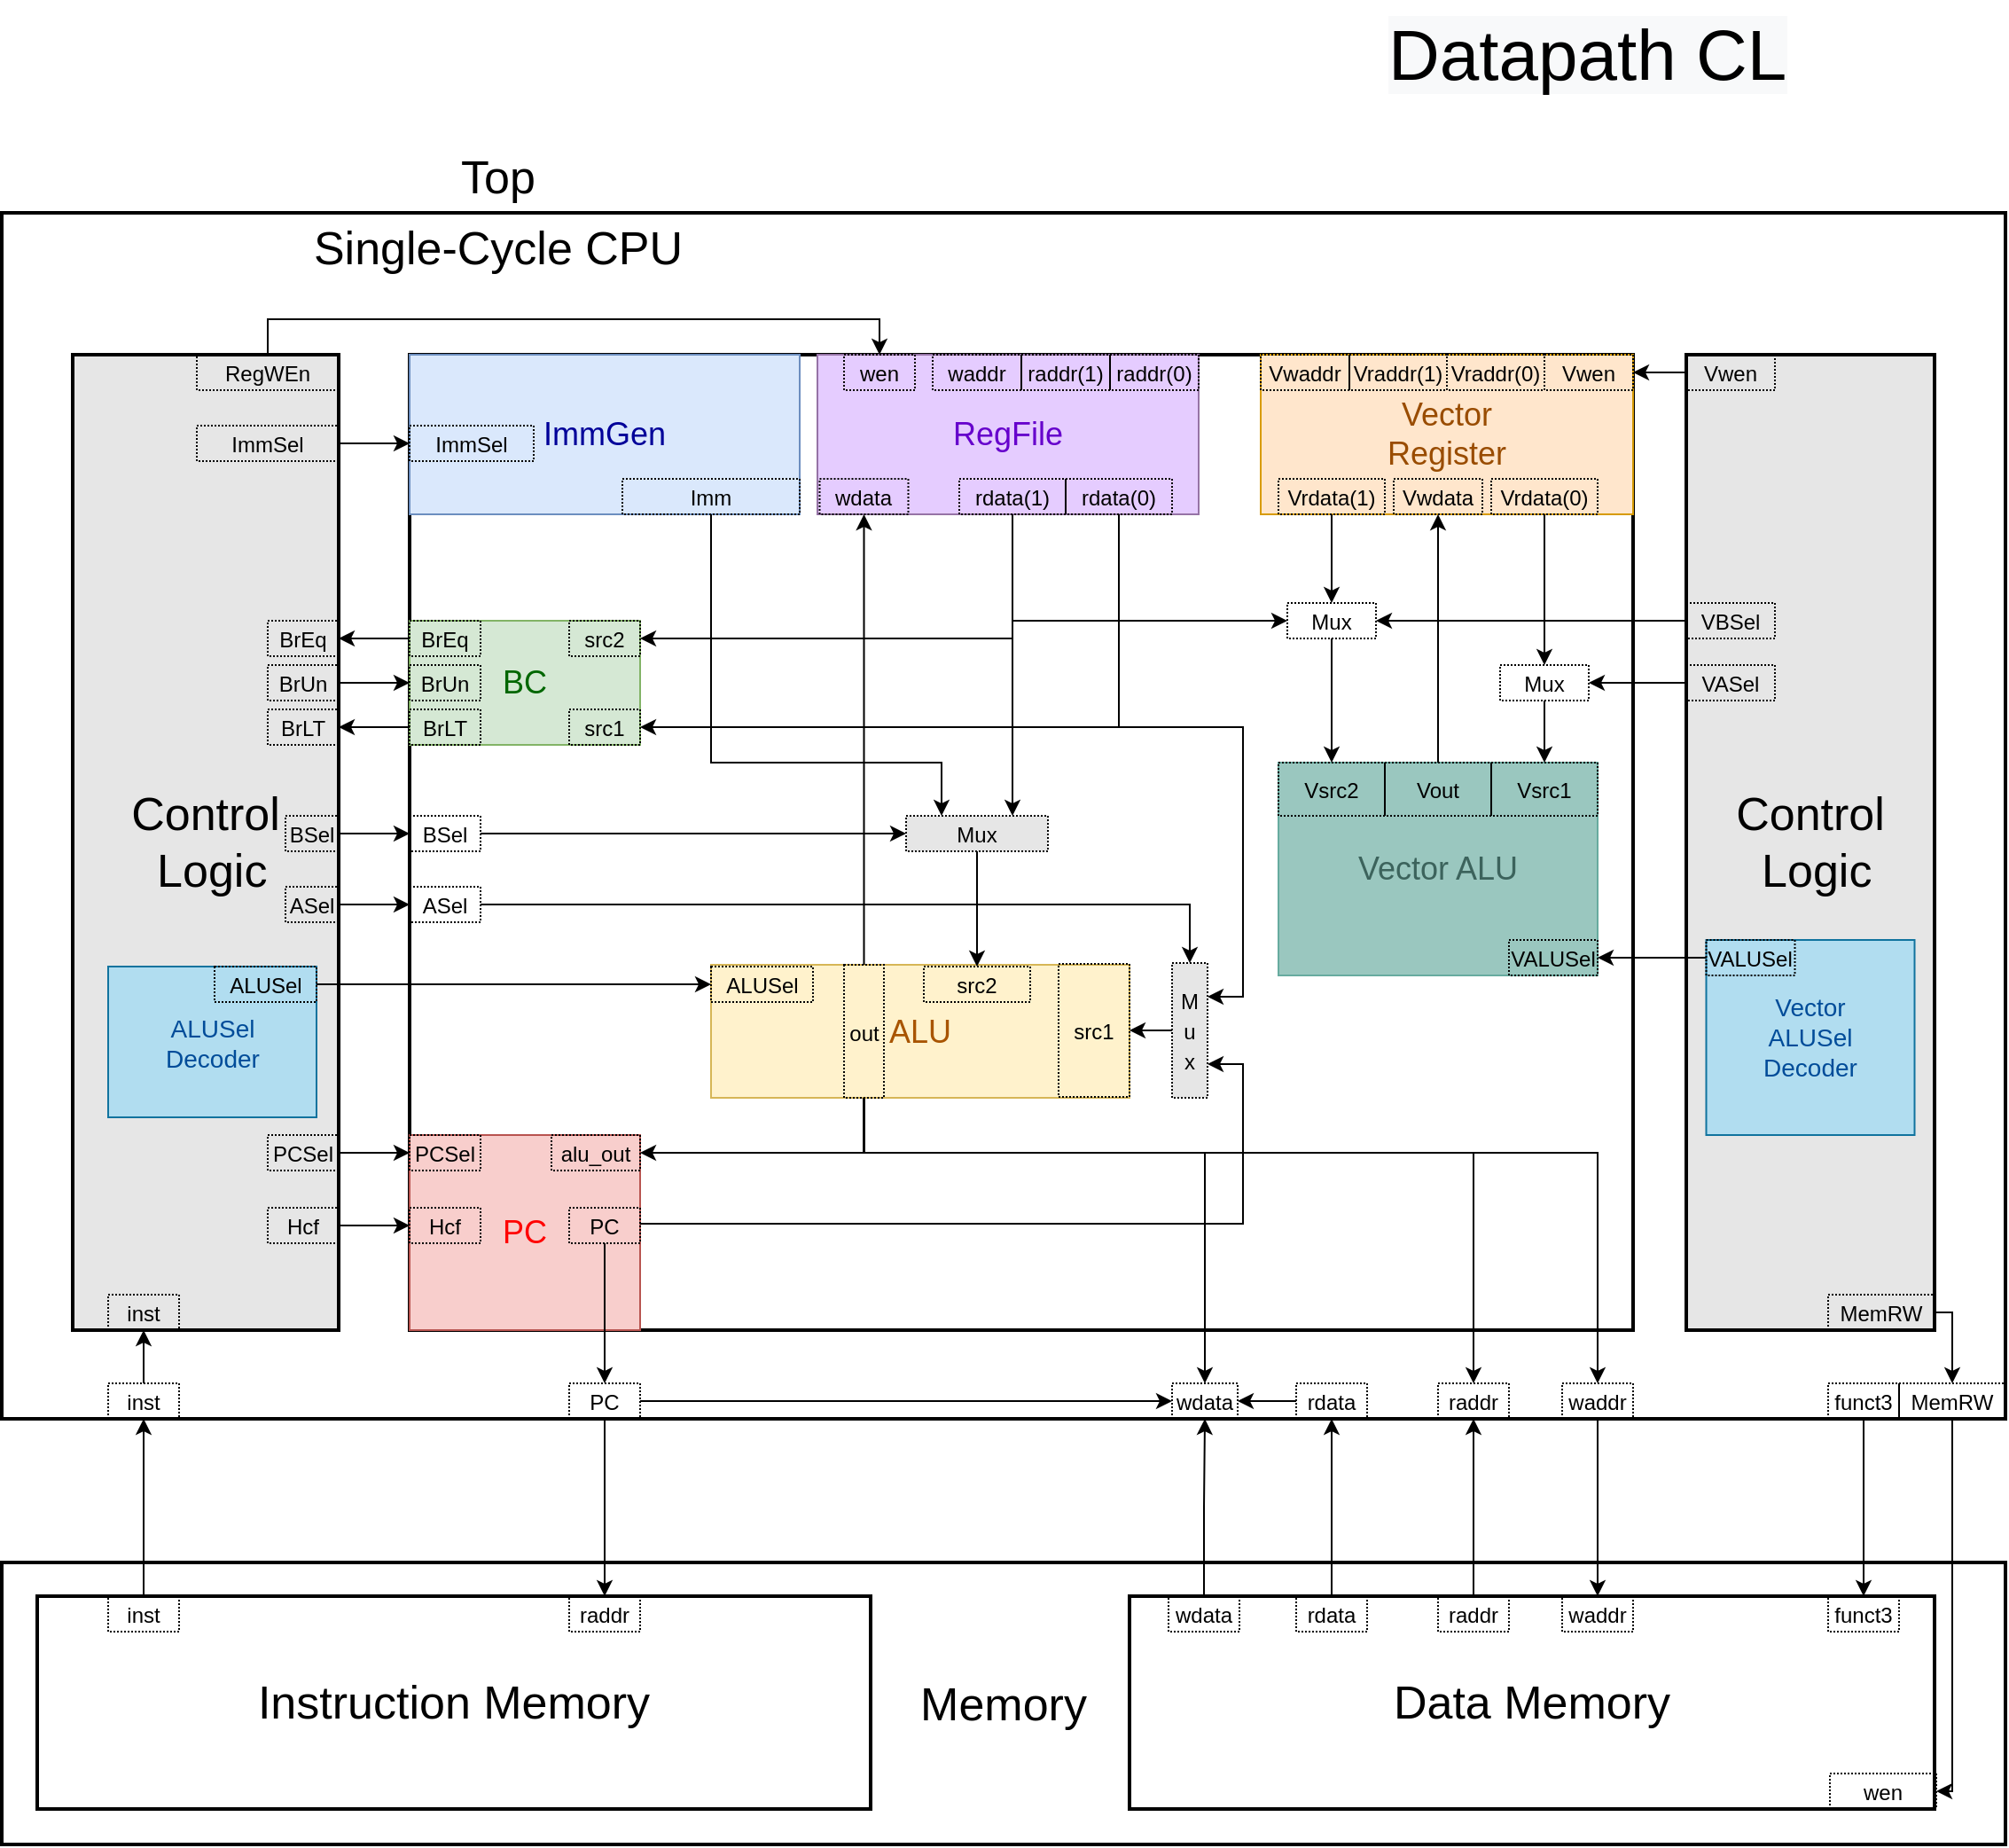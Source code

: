 <mxfile version="17.5.0" type="github">
  <diagram id="aAl8NGysI6btkRrHUJum" name="Page-1">
    <mxGraphModel dx="877" dy="560" grid="1" gridSize="10" guides="1" tooltips="1" connect="1" arrows="1" fold="1" page="1" pageScale="1" pageWidth="827" pageHeight="1169" math="0" shadow="0">
      <root>
        <mxCell id="0" />
        <mxCell id="1" parent="0" />
        <mxCell id="DhozuX8DFhMgj3iLGO0W-5" value="" style="rounded=0;whiteSpace=wrap;html=1;fillColor=none;strokeColor=#000000;strokeWidth=2;" parent="1" vertex="1">
          <mxGeometry x="150" y="160" width="1130" height="680" as="geometry" />
        </mxCell>
        <mxCell id="DhozuX8DFhMgj3iLGO0W-11" value="" style="rounded=0;whiteSpace=wrap;html=1;fontSize=26;fillColor=none;strokeColor=#000000;strokeWidth=2;" parent="1" vertex="1">
          <mxGeometry x="380" y="240" width="690" height="550" as="geometry" />
        </mxCell>
        <mxCell id="DhozuX8DFhMgj3iLGO0W-6" value="&lt;span style=&quot;font-size: 26px&quot;&gt;Memory&lt;/span&gt;" style="rounded=0;whiteSpace=wrap;html=1;fillColor=none;strokeColor=#000000;strokeWidth=2;" parent="1" vertex="1">
          <mxGeometry x="150" y="921" width="1130" height="159" as="geometry" />
        </mxCell>
        <mxCell id="DhozuX8DFhMgj3iLGO0W-8" value="&lt;font style=&quot;font-size: 26px&quot;&gt;Top&lt;/font&gt;" style="text;html=1;strokeColor=none;fillColor=none;align=center;verticalAlign=middle;whiteSpace=wrap;rounded=0;" parent="1" vertex="1">
          <mxGeometry x="390" y="120" width="80" height="40" as="geometry" />
        </mxCell>
        <mxCell id="DhozuX8DFhMgj3iLGO0W-9" value="&lt;font style=&quot;font-size: 26px&quot;&gt;Single-Cycle CPU&lt;/font&gt;" style="text;html=1;strokeColor=none;fillColor=none;align=center;verticalAlign=middle;whiteSpace=wrap;rounded=0;" parent="1" vertex="1">
          <mxGeometry x="310" y="160" width="240" height="40" as="geometry" />
        </mxCell>
        <mxCell id="DhozuX8DFhMgj3iLGO0W-10" value="&lt;span style=&quot;font-family: &amp;#34;helvetica&amp;#34;&quot;&gt;Control&lt;br&gt;&amp;nbsp;&lt;/span&gt;&lt;span style=&quot;font-family: &amp;#34;helvetica&amp;#34;&quot;&gt;Logic&lt;/span&gt;" style="rounded=0;whiteSpace=wrap;html=1;fontSize=26;strokeWidth=2;fillColor=#E6E6E6;strokeColor=default;" parent="1" vertex="1">
          <mxGeometry x="190" y="240" width="150" height="550" as="geometry" />
        </mxCell>
        <mxCell id="DhozuX8DFhMgj3iLGO0W-12" value="Instruction Memory" style="rounded=0;whiteSpace=wrap;html=1;fontSize=26;fillColor=none;strokeColor=#000000;strokeWidth=2;" parent="1" vertex="1">
          <mxGeometry x="170" y="940" width="470" height="120" as="geometry" />
        </mxCell>
        <mxCell id="DhozuX8DFhMgj3iLGO0W-13" value="Data Memory" style="rounded=0;whiteSpace=wrap;html=1;fontSize=26;fillColor=none;strokeColor=#000000;strokeWidth=2;" parent="1" vertex="1">
          <mxGeometry x="786" y="940" width="454" height="120" as="geometry" />
        </mxCell>
        <mxCell id="DhozuX8DFhMgj3iLGO0W-33" value="&lt;font style=&quot;font-size: 18px&quot; color=&quot;#ff0000&quot;&gt;PC&lt;/font&gt;" style="rounded=0;whiteSpace=wrap;html=1;labelBorderColor=none;fontSize=12;fillColor=#f8cecc;strokeColor=#b85450;" parent="1" vertex="1">
          <mxGeometry x="380" y="680" width="130" height="110" as="geometry" />
        </mxCell>
        <mxCell id="DhozuX8DFhMgj3iLGO0W-72" value="&lt;font style=&quot;font-size: 18px&quot; color=&quot;#000099&quot;&gt;ImmGen&lt;/font&gt;" style="rounded=0;whiteSpace=wrap;html=1;labelBorderColor=none;fontSize=12;fillColor=#dae8fc;strokeColor=#6c8ebf;" parent="1" vertex="1">
          <mxGeometry x="380" y="240" width="220" height="90" as="geometry" />
        </mxCell>
        <mxCell id="DhozuX8DFhMgj3iLGO0W-88" value="&lt;font style=&quot;font-size: 18px&quot; color=&quot;#6600cc&quot;&gt;RegFile&lt;/font&gt;" style="rounded=0;whiteSpace=wrap;html=1;labelBorderColor=none;fontSize=18;strokeColor=#9673a6;fillColor=#E5CCFF;" parent="1" vertex="1">
          <mxGeometry x="610" y="240" width="215" height="90" as="geometry" />
        </mxCell>
        <mxCell id="DhozuX8DFhMgj3iLGO0W-107" value="&lt;font color=&quot;#a85400&quot;&gt;ALU&lt;/font&gt;" style="rounded=0;whiteSpace=wrap;html=1;labelBorderColor=none;fontSize=18;strokeColor=#d6b656;fillColor=#fff2cc;" parent="1" vertex="1">
          <mxGeometry x="550" y="584" width="236" height="75" as="geometry" />
        </mxCell>
        <mxCell id="a9uXf7C-37rBB2R2cqms-1" value="&lt;font style=&quot;font-size: 14px&quot; color=&quot;#004c99&quot;&gt;ALUSel &lt;br&gt;Decoder&lt;/font&gt;" style="rounded=0;whiteSpace=wrap;html=1;fillColor=#b1ddf0;strokeColor=#10739e;" parent="1" vertex="1">
          <mxGeometry x="210" y="585" width="117.5" height="85" as="geometry" />
        </mxCell>
        <mxCell id="b0hiGt_KXSGvF1g9S41a-4" value="&lt;font style=&quot;font-size: 18px&quot; color=&quot;#994c00&quot;&gt;Vector&lt;br&gt;Register&lt;br&gt;&lt;/font&gt;" style="rounded=0;whiteSpace=wrap;html=1;labelBorderColor=none;fontSize=18;strokeColor=#d79b00;fillColor=#ffe6cc;" parent="1" vertex="1">
          <mxGeometry x="860" y="240" width="210" height="90" as="geometry" />
        </mxCell>
        <mxCell id="b0hiGt_KXSGvF1g9S41a-6" value="&lt;font color=&quot;#3c635c&quot;&gt;Vector ALU&lt;/font&gt;" style="rounded=0;whiteSpace=wrap;html=1;labelBorderColor=none;fontSize=18;strokeColor=#67AB9F;fillColor=#9AC7BF;" parent="1" vertex="1">
          <mxGeometry x="870" y="470" width="180" height="120" as="geometry" />
        </mxCell>
        <mxCell id="b0hiGt_KXSGvF1g9S41a-12" value="&lt;span style=&quot;color: rgb(0, 0, 0); font-family: helvetica; font-size: 40px; font-style: normal; font-weight: 400; letter-spacing: normal; text-align: center; text-indent: 0px; text-transform: none; word-spacing: 0px; background-color: rgb(248, 249, 250); display: inline; float: none;&quot;&gt;Datapath CL&lt;/span&gt;" style="text;whiteSpace=wrap;html=1;fontSize=40;fontColor=#3C635C;" parent="1" vertex="1">
          <mxGeometry x="930" y="40" width="240" height="40" as="geometry" />
        </mxCell>
        <mxCell id="b0hiGt_KXSGvF1g9S41a-23" style="edgeStyle=orthogonalEdgeStyle;rounded=0;orthogonalLoop=1;jettySize=auto;html=1;entryX=0.5;entryY=0;entryDx=0;entryDy=0;fontSize=40;fontColor=#3C635C;" parent="1" source="b0hiGt_KXSGvF1g9S41a-19" target="b0hiGt_KXSGvF1g9S41a-21" edge="1">
          <mxGeometry relative="1" as="geometry">
            <Array as="points">
              <mxPoint x="300" y="220" />
              <mxPoint x="645" y="220" />
            </Array>
          </mxGeometry>
        </mxCell>
        <mxCell id="b0hiGt_KXSGvF1g9S41a-19" value="&lt;span style=&quot;color: rgb(0 , 0 , 0) ; font-size: 12px&quot;&gt;RegWEn&lt;/span&gt;" style="rounded=0;whiteSpace=wrap;html=1;labelBorderColor=none;fontSize=14;fontColor=#A680B8;fillColor=none;dashed=1;dashPattern=1 1;" parent="1" vertex="1">
          <mxGeometry x="260" y="240" width="80" height="20" as="geometry" />
        </mxCell>
        <mxCell id="b0hiGt_KXSGvF1g9S41a-21" value="&lt;span style=&quot;color: rgb(0 , 0 , 0) ; font-size: 12px&quot;&gt;wen&lt;/span&gt;" style="rounded=0;whiteSpace=wrap;html=1;labelBorderColor=none;fontSize=14;fontColor=#A680B8;fillColor=none;dashed=1;dashPattern=1 1;" parent="1" vertex="1">
          <mxGeometry x="625" y="240" width="40" height="20" as="geometry" />
        </mxCell>
        <mxCell id="b0hiGt_KXSGvF1g9S41a-26" style="edgeStyle=orthogonalEdgeStyle;rounded=0;orthogonalLoop=1;jettySize=auto;html=1;fontSize=40;fontColor=#004C99;" parent="1" source="b0hiGt_KXSGvF1g9S41a-24" target="b0hiGt_KXSGvF1g9S41a-25" edge="1">
          <mxGeometry relative="1" as="geometry" />
        </mxCell>
        <mxCell id="b0hiGt_KXSGvF1g9S41a-24" value="&lt;span style=&quot;color: rgb(0 , 0 , 0) ; font-size: 12px&quot;&gt;ALUSel&lt;/span&gt;" style="rounded=0;whiteSpace=wrap;html=1;labelBorderColor=none;fontSize=14;fontColor=#A680B8;fillColor=none;dashed=1;dashPattern=1 1;" parent="1" vertex="1">
          <mxGeometry x="270" y="585" width="57.5" height="20" as="geometry" />
        </mxCell>
        <mxCell id="b0hiGt_KXSGvF1g9S41a-25" value="&lt;span style=&quot;color: rgb(0 , 0 , 0) ; font-size: 12px&quot;&gt;ALUSel&lt;/span&gt;" style="rounded=0;whiteSpace=wrap;html=1;labelBorderColor=none;fontSize=14;fontColor=#A680B8;fillColor=none;dashed=1;dashPattern=1 1;" parent="1" vertex="1">
          <mxGeometry x="550" y="585" width="57.5" height="20" as="geometry" />
        </mxCell>
        <mxCell id="b0hiGt_KXSGvF1g9S41a-119" style="edgeStyle=orthogonalEdgeStyle;rounded=0;orthogonalLoop=1;jettySize=auto;html=1;exitX=0.5;exitY=1;exitDx=0;exitDy=0;entryX=1;entryY=0.5;entryDx=0;entryDy=0;fontSize=40;fontColor=#004C99;" parent="1" source="b0hiGt_KXSGvF1g9S41a-27" target="b0hiGt_KXSGvF1g9S41a-43" edge="1">
          <mxGeometry relative="1" as="geometry" />
        </mxCell>
        <mxCell id="b0hiGt_KXSGvF1g9S41a-126" style="edgeStyle=orthogonalEdgeStyle;rounded=0;orthogonalLoop=1;jettySize=auto;html=1;fontSize=40;fontColor=#004C99;" parent="1" source="b0hiGt_KXSGvF1g9S41a-27" target="b0hiGt_KXSGvF1g9S41a-122" edge="1">
          <mxGeometry relative="1" as="geometry">
            <Array as="points">
              <mxPoint x="720" y="370" />
              <mxPoint x="720" y="370" />
            </Array>
          </mxGeometry>
        </mxCell>
        <mxCell id="F9InCecKEHfJbYSXSyen-37" style="edgeStyle=orthogonalEdgeStyle;rounded=0;orthogonalLoop=1;jettySize=auto;html=1;entryX=0;entryY=0.5;entryDx=0;entryDy=0;fontSize=40;fontColor=#004C99;" edge="1" parent="1" source="b0hiGt_KXSGvF1g9S41a-27" target="F9InCecKEHfJbYSXSyen-31">
          <mxGeometry relative="1" as="geometry">
            <Array as="points">
              <mxPoint x="720" y="390" />
            </Array>
          </mxGeometry>
        </mxCell>
        <mxCell id="b0hiGt_KXSGvF1g9S41a-27" value="&lt;font color=&quot;#000000&quot;&gt;&lt;span style=&quot;font-size: 12px&quot;&gt;rdata(1)&lt;/span&gt;&lt;/font&gt;" style="rounded=0;whiteSpace=wrap;html=1;labelBorderColor=none;fontSize=14;fontColor=#A680B8;fillColor=none;dashed=1;dashPattern=1 1;" parent="1" vertex="1">
          <mxGeometry x="690" y="310" width="60" height="20" as="geometry" />
        </mxCell>
        <mxCell id="b0hiGt_KXSGvF1g9S41a-121" style="edgeStyle=orthogonalEdgeStyle;rounded=0;orthogonalLoop=1;jettySize=auto;html=1;entryX=1;entryY=0.5;entryDx=0;entryDy=0;fontSize=40;fontColor=#004C99;" parent="1" source="b0hiGt_KXSGvF1g9S41a-28" target="b0hiGt_KXSGvF1g9S41a-42" edge="1">
          <mxGeometry relative="1" as="geometry">
            <Array as="points">
              <mxPoint x="780" y="450" />
            </Array>
          </mxGeometry>
        </mxCell>
        <mxCell id="b0hiGt_KXSGvF1g9S41a-132" style="edgeStyle=orthogonalEdgeStyle;rounded=0;orthogonalLoop=1;jettySize=auto;html=1;entryX=1;entryY=0.25;entryDx=0;entryDy=0;fontSize=40;fontColor=#004C99;" parent="1" source="b0hiGt_KXSGvF1g9S41a-28" target="b0hiGt_KXSGvF1g9S41a-128" edge="1">
          <mxGeometry relative="1" as="geometry">
            <Array as="points">
              <mxPoint x="780" y="450" />
              <mxPoint x="850" y="450" />
              <mxPoint x="850" y="602" />
            </Array>
          </mxGeometry>
        </mxCell>
        <mxCell id="b0hiGt_KXSGvF1g9S41a-28" value="&lt;font color=&quot;#000000&quot;&gt;&lt;span style=&quot;font-size: 12px&quot;&gt;rdata(0)&lt;/span&gt;&lt;/font&gt;" style="rounded=0;whiteSpace=wrap;html=1;labelBorderColor=none;fontSize=14;fontColor=#A680B8;fillColor=none;dashed=1;dashPattern=1 1;" parent="1" vertex="1">
          <mxGeometry x="750" y="310" width="60" height="20" as="geometry" />
        </mxCell>
        <mxCell id="b0hiGt_KXSGvF1g9S41a-30" value="&lt;font color=&quot;#000000&quot;&gt;&lt;span style=&quot;font-size: 12px&quot;&gt;raddr(1)&lt;/span&gt;&lt;/font&gt;" style="rounded=0;whiteSpace=wrap;html=1;labelBorderColor=none;fontSize=14;fontColor=#A680B8;fillColor=none;dashed=1;dashPattern=1 1;" parent="1" vertex="1">
          <mxGeometry x="725" y="240" width="50" height="20" as="geometry" />
        </mxCell>
        <mxCell id="b0hiGt_KXSGvF1g9S41a-31" value="&lt;font color=&quot;#000000&quot;&gt;&lt;span style=&quot;font-size: 12px&quot;&gt;raddr(0)&lt;/span&gt;&lt;/font&gt;" style="rounded=0;whiteSpace=wrap;html=1;labelBorderColor=none;fontSize=14;fontColor=#A680B8;fillColor=none;dashed=1;dashPattern=1 1;" parent="1" vertex="1">
          <mxGeometry x="775" y="240" width="50" height="20" as="geometry" />
        </mxCell>
        <mxCell id="b0hiGt_KXSGvF1g9S41a-32" value="&lt;font color=&quot;#000000&quot;&gt;&lt;span style=&quot;font-size: 12px&quot;&gt;waddr&lt;/span&gt;&lt;/font&gt;" style="rounded=0;whiteSpace=wrap;html=1;labelBorderColor=none;fontSize=14;fontColor=#A680B8;fillColor=none;dashed=1;dashPattern=1 1;" parent="1" vertex="1">
          <mxGeometry x="675" y="240" width="50" height="20" as="geometry" />
        </mxCell>
        <mxCell id="b0hiGt_KXSGvF1g9S41a-33" value="&lt;font color=&quot;#000000&quot;&gt;&lt;span style=&quot;font-size: 12px&quot;&gt;wdata&lt;/span&gt;&lt;/font&gt;" style="rounded=0;whiteSpace=wrap;html=1;labelBorderColor=none;fontSize=14;fontColor=#A680B8;fillColor=none;dashed=1;dashPattern=1 1;" parent="1" vertex="1">
          <mxGeometry x="611.25" y="310" width="50" height="20" as="geometry" />
        </mxCell>
        <mxCell id="b0hiGt_KXSGvF1g9S41a-36" value="&lt;font color=&quot;#000000&quot;&gt;&lt;span style=&quot;font-size: 12px&quot;&gt;src1&lt;/span&gt;&lt;/font&gt;" style="rounded=0;whiteSpace=wrap;html=1;labelBorderColor=none;fontSize=14;fontColor=#A680B8;fillColor=none;dashed=1;dashPattern=1 1;" parent="1" vertex="1">
          <mxGeometry x="746" y="583.5" width="40" height="75" as="geometry" />
        </mxCell>
        <mxCell id="b0hiGt_KXSGvF1g9S41a-41" value="&lt;font color=&quot;#006600&quot;&gt;BC&lt;/font&gt;" style="rounded=0;whiteSpace=wrap;html=1;labelBorderColor=none;fontSize=18;strokeColor=#82b366;fillColor=#d5e8d4;" parent="1" vertex="1">
          <mxGeometry x="380" y="390" width="130" height="70" as="geometry" />
        </mxCell>
        <mxCell id="b0hiGt_KXSGvF1g9S41a-42" value="&lt;font color=&quot;#000000&quot;&gt;&lt;span style=&quot;font-size: 12px&quot;&gt;src1&lt;/span&gt;&lt;/font&gt;" style="rounded=0;whiteSpace=wrap;html=1;labelBorderColor=none;fontSize=14;fontColor=#A680B8;fillColor=none;dashed=1;dashPattern=1 1;" parent="1" vertex="1">
          <mxGeometry x="470" y="440" width="40" height="20" as="geometry" />
        </mxCell>
        <mxCell id="b0hiGt_KXSGvF1g9S41a-43" value="&lt;font color=&quot;#000000&quot;&gt;&lt;span style=&quot;font-size: 12px&quot;&gt;src2&lt;/span&gt;&lt;/font&gt;" style="rounded=0;whiteSpace=wrap;html=1;labelBorderColor=none;fontSize=14;fontColor=#A680B8;fillColor=none;dashed=1;dashPattern=1 1;" parent="1" vertex="1">
          <mxGeometry x="470" y="390" width="40" height="20" as="geometry" />
        </mxCell>
        <mxCell id="b0hiGt_KXSGvF1g9S41a-51" style="edgeStyle=orthogonalEdgeStyle;rounded=0;orthogonalLoop=1;jettySize=auto;html=1;exitX=0;exitY=0.5;exitDx=0;exitDy=0;fontSize=40;fontColor=#004C99;" parent="1" source="b0hiGt_KXSGvF1g9S41a-44" target="b0hiGt_KXSGvF1g9S41a-48" edge="1">
          <mxGeometry relative="1" as="geometry" />
        </mxCell>
        <mxCell id="b0hiGt_KXSGvF1g9S41a-44" value="&lt;font color=&quot;#000000&quot;&gt;&lt;span style=&quot;font-size: 12px&quot;&gt;BrLT&lt;/span&gt;&lt;/font&gt;" style="rounded=0;whiteSpace=wrap;html=1;labelBorderColor=none;fontSize=14;fontColor=#A680B8;fillColor=none;dashed=1;dashPattern=1 1;" parent="1" vertex="1">
          <mxGeometry x="380" y="440" width="40" height="20" as="geometry" />
        </mxCell>
        <mxCell id="b0hiGt_KXSGvF1g9S41a-50" style="edgeStyle=orthogonalEdgeStyle;rounded=0;orthogonalLoop=1;jettySize=auto;html=1;entryX=1;entryY=0.5;entryDx=0;entryDy=0;fontSize=40;fontColor=#004C99;" parent="1" source="b0hiGt_KXSGvF1g9S41a-45" target="b0hiGt_KXSGvF1g9S41a-49" edge="1">
          <mxGeometry relative="1" as="geometry" />
        </mxCell>
        <mxCell id="b0hiGt_KXSGvF1g9S41a-45" value="&lt;font color=&quot;#000000&quot;&gt;&lt;span style=&quot;font-size: 12px&quot;&gt;BrEq&lt;/span&gt;&lt;/font&gt;" style="rounded=0;whiteSpace=wrap;html=1;labelBorderColor=none;fontSize=14;fontColor=#A680B8;fillColor=none;dashed=1;dashPattern=1 1;" parent="1" vertex="1">
          <mxGeometry x="380" y="390" width="40" height="20" as="geometry" />
        </mxCell>
        <mxCell id="b0hiGt_KXSGvF1g9S41a-48" value="&lt;font color=&quot;#000000&quot;&gt;&lt;span style=&quot;font-size: 12px&quot;&gt;BrLT&lt;/span&gt;&lt;/font&gt;" style="rounded=0;whiteSpace=wrap;html=1;labelBorderColor=none;fontSize=14;fontColor=#A680B8;fillColor=none;dashed=1;dashPattern=1 1;" parent="1" vertex="1">
          <mxGeometry x="300" y="440" width="40" height="20" as="geometry" />
        </mxCell>
        <mxCell id="b0hiGt_KXSGvF1g9S41a-49" value="&lt;font color=&quot;#000000&quot;&gt;&lt;span style=&quot;font-size: 12px&quot;&gt;BrEq&lt;/span&gt;&lt;/font&gt;" style="rounded=0;whiteSpace=wrap;html=1;labelBorderColor=none;fontSize=14;fontColor=#A680B8;fillColor=none;dashed=1;dashPattern=1 1;" parent="1" vertex="1">
          <mxGeometry x="300" y="390" width="40" height="20" as="geometry" />
        </mxCell>
        <mxCell id="b0hiGt_KXSGvF1g9S41a-53" style="edgeStyle=orthogonalEdgeStyle;rounded=0;orthogonalLoop=1;jettySize=auto;html=1;entryX=0.5;entryY=1;entryDx=0;entryDy=0;fontSize=40;fontColor=#004C99;" parent="1" source="b0hiGt_KXSGvF1g9S41a-52" target="b0hiGt_KXSGvF1g9S41a-33" edge="1">
          <mxGeometry relative="1" as="geometry" />
        </mxCell>
        <mxCell id="b0hiGt_KXSGvF1g9S41a-77" style="edgeStyle=orthogonalEdgeStyle;rounded=0;orthogonalLoop=1;jettySize=auto;html=1;exitX=0.5;exitY=1;exitDx=0;exitDy=0;entryX=1;entryY=0.5;entryDx=0;entryDy=0;fontSize=40;fontColor=#004C99;" parent="1" source="b0hiGt_KXSGvF1g9S41a-52" target="b0hiGt_KXSGvF1g9S41a-76" edge="1">
          <mxGeometry relative="1" as="geometry" />
        </mxCell>
        <mxCell id="b0hiGt_KXSGvF1g9S41a-156" style="edgeStyle=orthogonalEdgeStyle;rounded=0;orthogonalLoop=1;jettySize=auto;html=1;entryX=0.5;entryY=0;entryDx=0;entryDy=0;fontSize=40;fontColor=#004C99;" parent="1" source="b0hiGt_KXSGvF1g9S41a-52" target="b0hiGt_KXSGvF1g9S41a-148" edge="1">
          <mxGeometry relative="1" as="geometry">
            <Array as="points">
              <mxPoint x="636" y="690" />
              <mxPoint x="1050" y="690" />
            </Array>
          </mxGeometry>
        </mxCell>
        <mxCell id="F9InCecKEHfJbYSXSyen-1" style="edgeStyle=orthogonalEdgeStyle;rounded=0;orthogonalLoop=1;jettySize=auto;html=1;entryX=0.5;entryY=0;entryDx=0;entryDy=0;fontSize=40;fontColor=#004C99;" edge="1" parent="1" source="b0hiGt_KXSGvF1g9S41a-52" target="b0hiGt_KXSGvF1g9S41a-152">
          <mxGeometry relative="1" as="geometry">
            <Array as="points">
              <mxPoint x="636" y="690" />
              <mxPoint x="829" y="690" />
            </Array>
          </mxGeometry>
        </mxCell>
        <mxCell id="F9InCecKEHfJbYSXSyen-2" style="edgeStyle=orthogonalEdgeStyle;rounded=0;orthogonalLoop=1;jettySize=auto;html=1;fontSize=40;fontColor=#004C99;" edge="1" parent="1" source="b0hiGt_KXSGvF1g9S41a-52" target="b0hiGt_KXSGvF1g9S41a-163">
          <mxGeometry relative="1" as="geometry">
            <Array as="points">
              <mxPoint x="636" y="690" />
              <mxPoint x="980" y="690" />
            </Array>
          </mxGeometry>
        </mxCell>
        <mxCell id="b0hiGt_KXSGvF1g9S41a-52" value="&lt;font color=&quot;#000000&quot;&gt;&lt;span style=&quot;font-size: 12px&quot;&gt;out&lt;/span&gt;&lt;/font&gt;" style="rounded=0;whiteSpace=wrap;html=1;labelBorderColor=none;fontSize=14;fontColor=#A680B8;fillColor=none;dashed=1;dashPattern=1 1;" parent="1" vertex="1">
          <mxGeometry x="625" y="584" width="22.5" height="75" as="geometry" />
        </mxCell>
        <mxCell id="b0hiGt_KXSGvF1g9S41a-56" style="edgeStyle=orthogonalEdgeStyle;rounded=0;orthogonalLoop=1;jettySize=auto;html=1;fontSize=40;fontColor=#004C99;" parent="1" source="b0hiGt_KXSGvF1g9S41a-54" target="b0hiGt_KXSGvF1g9S41a-55" edge="1">
          <mxGeometry relative="1" as="geometry" />
        </mxCell>
        <mxCell id="b0hiGt_KXSGvF1g9S41a-54" value="&lt;font color=&quot;#000000&quot; style=&quot;font-size: 12px&quot;&gt;ImmSel&lt;/font&gt;" style="rounded=0;whiteSpace=wrap;html=1;labelBorderColor=none;fontSize=14;fontColor=#A680B8;fillColor=none;dashed=1;dashPattern=1 1;" parent="1" vertex="1">
          <mxGeometry x="260" y="280" width="80" height="20" as="geometry" />
        </mxCell>
        <mxCell id="b0hiGt_KXSGvF1g9S41a-55" value="&lt;font color=&quot;#000000&quot; style=&quot;font-size: 12px&quot;&gt;ImmSel&lt;/font&gt;" style="rounded=0;whiteSpace=wrap;html=1;labelBorderColor=none;fontSize=14;fontColor=#A680B8;fillColor=none;dashed=1;dashPattern=1 1;" parent="1" vertex="1">
          <mxGeometry x="380" y="280" width="70" height="20" as="geometry" />
        </mxCell>
        <mxCell id="b0hiGt_KXSGvF1g9S41a-127" style="edgeStyle=orthogonalEdgeStyle;rounded=0;orthogonalLoop=1;jettySize=auto;html=1;entryX=0.25;entryY=0;entryDx=0;entryDy=0;fontSize=40;fontColor=#004C99;" parent="1" source="b0hiGt_KXSGvF1g9S41a-57" target="b0hiGt_KXSGvF1g9S41a-122" edge="1">
          <mxGeometry relative="1" as="geometry">
            <Array as="points">
              <mxPoint x="550" y="470" />
              <mxPoint x="680" y="470" />
            </Array>
          </mxGeometry>
        </mxCell>
        <mxCell id="b0hiGt_KXSGvF1g9S41a-57" value="&lt;font color=&quot;#000000&quot; style=&quot;font-size: 12px&quot;&gt;Imm&lt;/font&gt;" style="rounded=0;whiteSpace=wrap;html=1;labelBorderColor=none;fontSize=14;fontColor=#A680B8;fillColor=none;dashed=1;dashPattern=1 1;" parent="1" vertex="1">
          <mxGeometry x="500" y="310" width="100" height="20" as="geometry" />
        </mxCell>
        <mxCell id="b0hiGt_KXSGvF1g9S41a-63" value="&lt;span style=&quot;font-family: &amp;#34;helvetica&amp;#34;&quot;&gt;Control&lt;br&gt;&amp;nbsp;&lt;/span&gt;&lt;span style=&quot;font-family: &amp;#34;helvetica&amp;#34;&quot;&gt;Logic&lt;/span&gt;" style="rounded=0;whiteSpace=wrap;html=1;fontSize=26;fillColor=#E6E6E6;strokeColor=#000000;strokeWidth=2;" parent="1" vertex="1">
          <mxGeometry x="1100" y="240" width="140" height="550" as="geometry" />
        </mxCell>
        <mxCell id="b0hiGt_KXSGvF1g9S41a-66" style="edgeStyle=orthogonalEdgeStyle;rounded=0;orthogonalLoop=1;jettySize=auto;html=1;entryX=0;entryY=0.5;entryDx=0;entryDy=0;fontSize=40;fontColor=#004C99;" parent="1" source="b0hiGt_KXSGvF1g9S41a-64" target="b0hiGt_KXSGvF1g9S41a-65" edge="1">
          <mxGeometry relative="1" as="geometry" />
        </mxCell>
        <mxCell id="b0hiGt_KXSGvF1g9S41a-64" value="&lt;span style=&quot;color: rgb(0 , 0 , 0) ; font-size: 12px&quot;&gt;Hcf&lt;/span&gt;" style="rounded=0;whiteSpace=wrap;html=1;labelBorderColor=none;fontSize=14;fontColor=#A680B8;fillColor=none;dashed=1;dashPattern=1 1;" parent="1" vertex="1">
          <mxGeometry x="300" y="721" width="40" height="20" as="geometry" />
        </mxCell>
        <mxCell id="b0hiGt_KXSGvF1g9S41a-65" value="&lt;span style=&quot;color: rgb(0 , 0 , 0) ; font-size: 12px&quot;&gt;Hcf&lt;/span&gt;" style="rounded=0;whiteSpace=wrap;html=1;labelBorderColor=none;fontSize=14;fontColor=#A680B8;fillColor=none;dashed=1;dashPattern=1 1;" parent="1" vertex="1">
          <mxGeometry x="380" y="721" width="40" height="20" as="geometry" />
        </mxCell>
        <mxCell id="b0hiGt_KXSGvF1g9S41a-71" style="edgeStyle=orthogonalEdgeStyle;rounded=0;orthogonalLoop=1;jettySize=auto;html=1;fontSize=40;fontColor=#004C99;" parent="1" source="b0hiGt_KXSGvF1g9S41a-67" target="b0hiGt_KXSGvF1g9S41a-70" edge="1">
          <mxGeometry relative="1" as="geometry" />
        </mxCell>
        <mxCell id="b0hiGt_KXSGvF1g9S41a-131" style="edgeStyle=orthogonalEdgeStyle;rounded=0;orthogonalLoop=1;jettySize=auto;html=1;entryX=1;entryY=0.75;entryDx=0;entryDy=0;fontSize=40;fontColor=#004C99;" parent="1" source="b0hiGt_KXSGvF1g9S41a-67" target="b0hiGt_KXSGvF1g9S41a-128" edge="1">
          <mxGeometry relative="1" as="geometry">
            <Array as="points">
              <mxPoint x="850" y="730" />
              <mxPoint x="850" y="640" />
            </Array>
          </mxGeometry>
        </mxCell>
        <mxCell id="b0hiGt_KXSGvF1g9S41a-67" value="&lt;font color=&quot;#000000&quot; style=&quot;font-size: 12px&quot;&gt;PC&lt;/font&gt;" style="rounded=0;whiteSpace=wrap;html=1;labelBorderColor=none;fontSize=14;fontColor=#A680B8;fillColor=none;dashed=1;dashPattern=1 1;" parent="1" vertex="1">
          <mxGeometry x="470" y="721" width="40" height="20" as="geometry" />
        </mxCell>
        <mxCell id="b0hiGt_KXSGvF1g9S41a-68" value="&lt;font color=&quot;#000000&quot; style=&quot;font-size: 12px&quot;&gt;raddr&lt;/font&gt;" style="rounded=0;whiteSpace=wrap;html=1;labelBorderColor=none;fontSize=14;fontColor=#A680B8;fillColor=none;dashed=1;dashPattern=1 1;" parent="1" vertex="1">
          <mxGeometry x="470" y="940" width="40" height="20" as="geometry" />
        </mxCell>
        <mxCell id="b0hiGt_KXSGvF1g9S41a-72" style="edgeStyle=orthogonalEdgeStyle;rounded=0;orthogonalLoop=1;jettySize=auto;html=1;fontSize=40;fontColor=#004C99;" parent="1" source="b0hiGt_KXSGvF1g9S41a-70" target="b0hiGt_KXSGvF1g9S41a-68" edge="1">
          <mxGeometry relative="1" as="geometry" />
        </mxCell>
        <mxCell id="b0hiGt_KXSGvF1g9S41a-154" style="edgeStyle=orthogonalEdgeStyle;rounded=0;orthogonalLoop=1;jettySize=auto;html=1;exitX=1;exitY=0.5;exitDx=0;exitDy=0;entryX=0;entryY=0.5;entryDx=0;entryDy=0;fontSize=40;fontColor=#004C99;" parent="1" source="b0hiGt_KXSGvF1g9S41a-70" target="b0hiGt_KXSGvF1g9S41a-152" edge="1">
          <mxGeometry relative="1" as="geometry" />
        </mxCell>
        <mxCell id="b0hiGt_KXSGvF1g9S41a-70" value="&lt;font color=&quot;#000000&quot; style=&quot;font-size: 12px&quot;&gt;PC&lt;/font&gt;" style="rounded=0;whiteSpace=wrap;html=1;labelBorderColor=none;fontSize=14;fontColor=#A680B8;fillColor=none;dashed=1;dashPattern=1 1;" parent="1" vertex="1">
          <mxGeometry x="470" y="820" width="40" height="20" as="geometry" />
        </mxCell>
        <mxCell id="b0hiGt_KXSGvF1g9S41a-75" style="edgeStyle=orthogonalEdgeStyle;rounded=0;orthogonalLoop=1;jettySize=auto;html=1;entryX=0;entryY=0.5;entryDx=0;entryDy=0;fontSize=40;fontColor=#004C99;" parent="1" source="b0hiGt_KXSGvF1g9S41a-73" target="b0hiGt_KXSGvF1g9S41a-74" edge="1">
          <mxGeometry relative="1" as="geometry" />
        </mxCell>
        <mxCell id="b0hiGt_KXSGvF1g9S41a-73" value="&lt;span style=&quot;color: rgb(0 , 0 , 0) ; font-size: 12px&quot;&gt;PCSel&lt;/span&gt;" style="rounded=0;whiteSpace=wrap;html=1;labelBorderColor=none;fontSize=14;fontColor=#A680B8;fillColor=none;dashed=1;dashPattern=1 1;" parent="1" vertex="1">
          <mxGeometry x="300" y="680" width="40" height="20" as="geometry" />
        </mxCell>
        <mxCell id="b0hiGt_KXSGvF1g9S41a-74" value="&lt;font color=&quot;#000000&quot; style=&quot;font-size: 12px&quot;&gt;PCSel&lt;/font&gt;" style="rounded=0;whiteSpace=wrap;html=1;labelBorderColor=none;fontSize=14;fontColor=#A680B8;fillColor=none;dashed=1;dashPattern=1 1;" parent="1" vertex="1">
          <mxGeometry x="380" y="680" width="40" height="20" as="geometry" />
        </mxCell>
        <mxCell id="b0hiGt_KXSGvF1g9S41a-76" value="&lt;font color=&quot;#000000&quot; style=&quot;font-size: 12px&quot;&gt;alu_out&lt;/font&gt;" style="rounded=0;whiteSpace=wrap;html=1;labelBorderColor=none;fontSize=14;fontColor=#A680B8;fillColor=none;dashed=1;dashPattern=1 1;" parent="1" vertex="1">
          <mxGeometry x="460" y="680" width="50" height="20" as="geometry" />
        </mxCell>
        <mxCell id="b0hiGt_KXSGvF1g9S41a-82" style="edgeStyle=orthogonalEdgeStyle;rounded=0;orthogonalLoop=1;jettySize=auto;html=1;entryX=0.5;entryY=1;entryDx=0;entryDy=0;fontSize=40;fontColor=#004C99;" parent="1" source="b0hiGt_KXSGvF1g9S41a-80" target="b0hiGt_KXSGvF1g9S41a-81" edge="1">
          <mxGeometry relative="1" as="geometry" />
        </mxCell>
        <mxCell id="b0hiGt_KXSGvF1g9S41a-80" value="&lt;font color=&quot;#000000&quot; style=&quot;font-size: 12px&quot;&gt;inst&lt;/font&gt;" style="rounded=0;whiteSpace=wrap;html=1;labelBorderColor=none;fontSize=14;fontColor=#A680B8;fillColor=none;dashed=1;dashPattern=1 1;" parent="1" vertex="1">
          <mxGeometry x="210" y="940" width="40" height="20" as="geometry" />
        </mxCell>
        <mxCell id="b0hiGt_KXSGvF1g9S41a-84" style="edgeStyle=orthogonalEdgeStyle;rounded=0;orthogonalLoop=1;jettySize=auto;html=1;exitX=0.5;exitY=0;exitDx=0;exitDy=0;entryX=0.5;entryY=1;entryDx=0;entryDy=0;fontSize=40;fontColor=#004C99;" parent="1" source="b0hiGt_KXSGvF1g9S41a-81" target="b0hiGt_KXSGvF1g9S41a-83" edge="1">
          <mxGeometry relative="1" as="geometry" />
        </mxCell>
        <mxCell id="b0hiGt_KXSGvF1g9S41a-81" value="&lt;font color=&quot;#000000&quot; style=&quot;font-size: 12px&quot;&gt;inst&lt;/font&gt;" style="rounded=0;whiteSpace=wrap;html=1;labelBorderColor=none;fontSize=14;fontColor=#A680B8;fillColor=none;dashed=1;dashPattern=1 1;" parent="1" vertex="1">
          <mxGeometry x="210" y="820" width="40" height="20" as="geometry" />
        </mxCell>
        <mxCell id="b0hiGt_KXSGvF1g9S41a-83" value="&lt;font color=&quot;#000000&quot; style=&quot;font-size: 12px&quot;&gt;inst&lt;/font&gt;" style="rounded=0;whiteSpace=wrap;html=1;labelBorderColor=none;fontSize=14;fontColor=#A680B8;fillColor=none;dashed=1;dashPattern=1 1;" parent="1" vertex="1">
          <mxGeometry x="210" y="770" width="40" height="20" as="geometry" />
        </mxCell>
        <mxCell id="b0hiGt_KXSGvF1g9S41a-85" value="&lt;font color=&quot;#000000&quot;&gt;&lt;span style=&quot;font-size: 12px&quot;&gt;src2&lt;/span&gt;&lt;/font&gt;" style="rounded=0;whiteSpace=wrap;html=1;labelBorderColor=none;fontSize=14;fontColor=#A680B8;fillColor=none;dashed=1;dashPattern=1 1;" parent="1" vertex="1">
          <mxGeometry x="670" y="585" width="60" height="20" as="geometry" />
        </mxCell>
        <mxCell id="b0hiGt_KXSGvF1g9S41a-98" style="edgeStyle=orthogonalEdgeStyle;rounded=0;orthogonalLoop=1;jettySize=auto;html=1;entryX=0;entryY=0.5;entryDx=0;entryDy=0;fontSize=40;fontColor=#004C99;" parent="1" source="b0hiGt_KXSGvF1g9S41a-96" target="b0hiGt_KXSGvF1g9S41a-97" edge="1">
          <mxGeometry relative="1" as="geometry" />
        </mxCell>
        <mxCell id="b0hiGt_KXSGvF1g9S41a-96" value="&lt;font color=&quot;#000000&quot;&gt;&lt;span style=&quot;font-size: 12px&quot;&gt;BSel&lt;/span&gt;&lt;/font&gt;&lt;span style=&quot;color: rgba(0 , 0 , 0 , 0) ; font-family: monospace ; font-size: 0px&quot;&gt;%3CmxGraphModel%3E%3Croot%3E%3CmxCell%20id%3D%220%22%2F%3E%3CmxCell%20id%3D%221%22%20parent%3D%220%22%2F%3E%3CmxCell%20id%3D%222%22%20value%3D%22%26lt%3Bfont%20color%3D%26quot%3B%23000000%26quot%3B%26gt%3B%26lt%3Bspan%20style%3D%26quot%3Bfont-size%3A%2012px%26quot%3B%26gt%3BBrLT%26lt%3B%2Fspan%26gt%3B%26lt%3B%2Ffont%26gt%3B%22%20style%3D%22rounded%3D0%3BwhiteSpace%3Dwrap%3Bhtml%3D1%3BlabelBorderColor%3Dnone%3BfontSize%3D14%3BfontColor%3D%23A680B8%3BfillColor%3Dnone%3Bdashed%3D1%3BdashPattern%3D1%201%3B%22%20vertex%3D%221%22%20parent%3D%221%22%3E%3CmxGeometry%20x%3D%22320%22%20y%3D%22180%22%20width%3D%2240%22%20height%3D%2220%22%20as%3D%22geometry%22%2F%3E%3C%2FmxCell%3E%3C%2Froot%3E%3C%2FmxGraphModel%3E&lt;/span&gt;" style="rounded=0;whiteSpace=wrap;html=1;labelBorderColor=none;fontSize=14;fontColor=#A680B8;fillColor=none;dashed=1;dashPattern=1 1;" parent="1" vertex="1">
          <mxGeometry x="310" y="500" width="30" height="20" as="geometry" />
        </mxCell>
        <mxCell id="b0hiGt_KXSGvF1g9S41a-124" style="edgeStyle=orthogonalEdgeStyle;rounded=0;orthogonalLoop=1;jettySize=auto;html=1;fontSize=40;fontColor=#004C99;" parent="1" source="b0hiGt_KXSGvF1g9S41a-97" target="b0hiGt_KXSGvF1g9S41a-122" edge="1">
          <mxGeometry relative="1" as="geometry" />
        </mxCell>
        <mxCell id="b0hiGt_KXSGvF1g9S41a-97" value="&lt;font color=&quot;#000000&quot;&gt;&lt;span style=&quot;font-size: 12px&quot;&gt;BSel&lt;/span&gt;&lt;/font&gt;&lt;span style=&quot;color: rgba(0 , 0 , 0 , 0) ; font-family: monospace ; font-size: 0px&quot;&gt;%3CmxGraphModel%3E%3Croot%3E%3CmxCell%20id%3D%220%22%2F%3E%3CmxCell%20id%3D%221%22%20parent%3D%220%22%2F%3E%3CmxCell%20id%3D%222%22%20value%3D%22%26lt%3Bfont%20color%3D%26quot%3B%23000000%26quot%3B%26gt%3B%26lt%3Bspan%20style%3D%26quot%3Bfont-size%3A%2012px%26quot%3B%26gt%3BBrLT%26lt%3B%2Fspan%26gt%3B%26lt%3B%2Ffont%26gt%3B%22%20style%3D%22rounded%3D0%3BwhiteSpace%3Dwrap%3Bhtml%3D1%3BlabelBorderColor%3Dnone%3BfontSize%3D14%3BfontColor%3D%23A680B8%3BfillColor%3Dnone%3Bdashed%3D1%3BdashPattern%3D1%201%3B%22%20vertex%3D%221%22%20parent%3D%221%22%3E%3CmxGeometry%20x%3D%22320%22%20y%3D%22180%22%20width%3D%2240%22%20height%3D%2220%22%20as%3D%22geometry%22%2F%3E%3C%2FmxCell%3E%3C%2Froot%3E%3C%2FmxGraphModel%3E&lt;/span&gt;" style="rounded=0;whiteSpace=wrap;html=1;labelBorderColor=none;fontSize=14;fontColor=#A680B8;fillColor=none;dashed=1;dashPattern=1 1;" parent="1" vertex="1">
          <mxGeometry x="380" y="500" width="40" height="20" as="geometry" />
        </mxCell>
        <mxCell id="b0hiGt_KXSGvF1g9S41a-113" style="edgeStyle=orthogonalEdgeStyle;rounded=0;orthogonalLoop=1;jettySize=auto;html=1;entryX=0;entryY=0.5;entryDx=0;entryDy=0;fontSize=40;fontColor=#004C99;" parent="1" source="b0hiGt_KXSGvF1g9S41a-111" target="b0hiGt_KXSGvF1g9S41a-112" edge="1">
          <mxGeometry relative="1" as="geometry" />
        </mxCell>
        <mxCell id="b0hiGt_KXSGvF1g9S41a-111" value="&lt;font color=&quot;#000000&quot;&gt;&lt;span style=&quot;font-size: 12px&quot;&gt;ASel&lt;/span&gt;&lt;/font&gt;&lt;span style=&quot;color: rgba(0 , 0 , 0 , 0) ; font-family: monospace ; font-size: 0px&quot;&gt;%3CmxGraphModel%3E%3Croot%3E%3CmxCell%20id%3D%220%22%2F%3E%3CmxCell%20id%3D%221%22%20parent%3D%220%22%2F%3E%3CmxCell%20id%3D%222%22%20value%3D%22%26lt%3Bfont%20color%3D%26quot%3B%23000000%26quot%3B%26gt%3B%26lt%3Bspan%20style%3D%26quot%3Bfont-size%3A%2012px%26quot%3B%26gt%3BBrLT%26lt%3B%2Fspan%26gt%3B%26lt%3B%2Ffont%26gt%3B%22%20style%3D%22rounded%3D0%3BwhiteSpace%3Dwrap%3Bhtml%3D1%3BlabelBorderColor%3Dnone%3BfontSize%3D14%3BfontColor%3D%23A680B8%3BfillColor%3Dnone%3Bdashed%3D1%3BdashPattern%3D1%201%3B%22%20vertex%3D%221%22%20parent%3D%221%22%3E%3CmxGeometry%20x%3D%22320%22%20y%3D%22180%22%20width%3D%2240%22%20height%3D%2220%22%20as%3D%22geometry%22%2F%3E%3C%2FmxCell%3E%3C%2Froot%3E%3C%2FmxGraphModel%3E&lt;/span&gt;" style="rounded=0;whiteSpace=wrap;html=1;labelBorderColor=none;fontSize=14;fontColor=#A680B8;fillColor=none;dashed=1;dashPattern=1 1;" parent="1" vertex="1">
          <mxGeometry x="310" y="540" width="30" height="20" as="geometry" />
        </mxCell>
        <mxCell id="b0hiGt_KXSGvF1g9S41a-130" style="edgeStyle=orthogonalEdgeStyle;rounded=0;orthogonalLoop=1;jettySize=auto;html=1;fontSize=40;fontColor=#004C99;" parent="1" source="b0hiGt_KXSGvF1g9S41a-112" target="b0hiGt_KXSGvF1g9S41a-128" edge="1">
          <mxGeometry relative="1" as="geometry" />
        </mxCell>
        <mxCell id="b0hiGt_KXSGvF1g9S41a-112" value="&lt;font color=&quot;#000000&quot;&gt;&lt;span style=&quot;font-size: 12px&quot;&gt;ASel&lt;/span&gt;&lt;/font&gt;&lt;span style=&quot;color: rgba(0 , 0 , 0 , 0) ; font-family: monospace ; font-size: 0px&quot;&gt;%3CmxGraphModel%3E%3Croot%3E%3CmxCell%20id%3D%220%22%2F%3E%3CmxCell%20id%3D%221%22%20parent%3D%220%22%2F%3E%3CmxCell%20id%3D%222%22%20value%3D%22%26lt%3Bfont%20color%3D%26quot%3B%23000000%26quot%3B%26gt%3B%26lt%3Bspan%20style%3D%26quot%3Bfont-size%3A%2012px%26quot%3B%26gt%3BBrLT%26lt%3B%2Fspan%26gt%3B%26lt%3B%2Ffont%26gt%3B%22%20style%3D%22rounded%3D0%3BwhiteSpace%3Dwrap%3Bhtml%3D1%3BlabelBorderColor%3Dnone%3BfontSize%3D14%3BfontColor%3D%23A680B8%3BfillColor%3Dnone%3Bdashed%3D1%3BdashPattern%3D1%201%3B%22%20vertex%3D%221%22%20parent%3D%221%22%3E%3CmxGeometry%20x%3D%22320%22%20y%3D%22180%22%20width%3D%2240%22%20height%3D%2220%22%20as%3D%22geometry%22%2F%3E%3C%2FmxCell%3E%3C%2Froot%3E%3C%2FmxGraphModel%3E&lt;/span&gt;" style="rounded=0;whiteSpace=wrap;html=1;labelBorderColor=none;fontSize=14;fontColor=#A680B8;fillColor=none;dashed=1;dashPattern=1 1;" parent="1" vertex="1">
          <mxGeometry x="380" y="540" width="40" height="20" as="geometry" />
        </mxCell>
        <mxCell id="b0hiGt_KXSGvF1g9S41a-123" value="" style="edgeStyle=orthogonalEdgeStyle;rounded=0;orthogonalLoop=1;jettySize=auto;html=1;fontSize=40;fontColor=#004C99;" parent="1" source="b0hiGt_KXSGvF1g9S41a-122" target="b0hiGt_KXSGvF1g9S41a-85" edge="1">
          <mxGeometry relative="1" as="geometry" />
        </mxCell>
        <mxCell id="b0hiGt_KXSGvF1g9S41a-122" value="&lt;font color=&quot;#000000&quot;&gt;&lt;span style=&quot;font-size: 12px&quot;&gt;Mux&lt;/span&gt;&lt;/font&gt;" style="rounded=0;whiteSpace=wrap;html=1;labelBorderColor=none;fontSize=14;fontColor=#A680B8;fillColor=#E6E6E6;dashed=1;dashPattern=1 1;" parent="1" vertex="1">
          <mxGeometry x="660" y="500" width="80" height="20" as="geometry" />
        </mxCell>
        <mxCell id="b0hiGt_KXSGvF1g9S41a-129" style="edgeStyle=orthogonalEdgeStyle;rounded=0;orthogonalLoop=1;jettySize=auto;html=1;fontSize=40;fontColor=#004C99;" parent="1" source="b0hiGt_KXSGvF1g9S41a-128" target="b0hiGt_KXSGvF1g9S41a-36" edge="1">
          <mxGeometry relative="1" as="geometry">
            <Array as="points">
              <mxPoint x="780" y="622" />
              <mxPoint x="780" y="622" />
            </Array>
          </mxGeometry>
        </mxCell>
        <mxCell id="b0hiGt_KXSGvF1g9S41a-128" value="&lt;font color=&quot;#000000&quot;&gt;&lt;span style=&quot;font-size: 12px&quot;&gt;M&lt;br&gt;u&lt;br&gt;x&lt;/span&gt;&lt;/font&gt;" style="rounded=0;whiteSpace=wrap;html=1;labelBorderColor=none;fontSize=14;fontColor=#A680B8;fillColor=#E6E6E6;dashed=1;dashPattern=1 1;" parent="1" vertex="1">
          <mxGeometry x="810" y="583" width="20" height="76" as="geometry" />
        </mxCell>
        <mxCell id="b0hiGt_KXSGvF1g9S41a-139" style="edgeStyle=orthogonalEdgeStyle;rounded=0;orthogonalLoop=1;jettySize=auto;html=1;exitX=1;exitY=0.5;exitDx=0;exitDy=0;fontSize=40;fontColor=#004C99;" parent="1" source="b0hiGt_KXSGvF1g9S41a-133" target="b0hiGt_KXSGvF1g9S41a-137" edge="1">
          <mxGeometry relative="1" as="geometry">
            <Array as="points">
              <mxPoint x="1250" y="780" />
            </Array>
          </mxGeometry>
        </mxCell>
        <mxCell id="b0hiGt_KXSGvF1g9S41a-133" value="&lt;font color=&quot;#000000&quot; style=&quot;font-size: 12px&quot;&gt;MemRW&lt;/font&gt;" style="rounded=0;whiteSpace=wrap;html=1;labelBorderColor=none;fontSize=14;fontColor=#A680B8;fillColor=none;dashed=1;dashPattern=1 1;" parent="1" vertex="1">
          <mxGeometry x="1180" y="770" width="60" height="20" as="geometry" />
        </mxCell>
        <mxCell id="b0hiGt_KXSGvF1g9S41a-134" value="&lt;font color=&quot;#000000&quot; style=&quot;font-size: 12px&quot;&gt;wen&lt;/font&gt;" style="rounded=0;whiteSpace=wrap;html=1;labelBorderColor=none;fontSize=14;fontColor=#A680B8;fillColor=none;dashed=1;dashPattern=1 1;" parent="1" vertex="1">
          <mxGeometry x="1181" y="1040" width="60" height="20" as="geometry" />
        </mxCell>
        <mxCell id="b0hiGt_KXSGvF1g9S41a-140" style="edgeStyle=orthogonalEdgeStyle;rounded=0;orthogonalLoop=1;jettySize=auto;html=1;entryX=1;entryY=0.5;entryDx=0;entryDy=0;fontSize=40;fontColor=#004C99;" parent="1" source="b0hiGt_KXSGvF1g9S41a-137" target="b0hiGt_KXSGvF1g9S41a-134" edge="1">
          <mxGeometry relative="1" as="geometry">
            <Array as="points">
              <mxPoint x="1250" y="1050" />
            </Array>
          </mxGeometry>
        </mxCell>
        <mxCell id="b0hiGt_KXSGvF1g9S41a-137" value="&lt;font color=&quot;#000000&quot; style=&quot;font-size: 12px&quot;&gt;MemRW&lt;/font&gt;" style="rounded=0;whiteSpace=wrap;html=1;labelBorderColor=none;fontSize=14;fontColor=#A680B8;fillColor=none;dashed=1;dashPattern=1 1;" parent="1" vertex="1">
          <mxGeometry x="1220" y="820" width="60" height="20" as="geometry" />
        </mxCell>
        <mxCell id="b0hiGt_KXSGvF1g9S41a-141" value="&lt;font color=&quot;#000000&quot; style=&quot;font-size: 12px&quot;&gt;funct3&lt;/font&gt;" style="rounded=0;whiteSpace=wrap;html=1;labelBorderColor=none;fontSize=14;fontColor=#A680B8;fillColor=none;dashed=1;dashPattern=1 1;" parent="1" vertex="1">
          <mxGeometry x="1180" y="940" width="40" height="20" as="geometry" />
        </mxCell>
        <mxCell id="b0hiGt_KXSGvF1g9S41a-164" style="edgeStyle=orthogonalEdgeStyle;rounded=0;orthogonalLoop=1;jettySize=auto;html=1;fontSize=40;fontColor=#004C99;" parent="1" source="b0hiGt_KXSGvF1g9S41a-142" target="b0hiGt_KXSGvF1g9S41a-163" edge="1">
          <mxGeometry relative="1" as="geometry" />
        </mxCell>
        <mxCell id="b0hiGt_KXSGvF1g9S41a-142" value="&lt;font color=&quot;#000000&quot; style=&quot;font-size: 12px&quot;&gt;raddr&lt;/font&gt;" style="rounded=0;whiteSpace=wrap;html=1;labelBorderColor=none;fontSize=14;fontColor=#A680B8;fillColor=none;dashed=1;dashPattern=1 1;" parent="1" vertex="1">
          <mxGeometry x="960" y="940" width="40" height="20" as="geometry" />
        </mxCell>
        <mxCell id="b0hiGt_KXSGvF1g9S41a-159" style="edgeStyle=orthogonalEdgeStyle;rounded=0;orthogonalLoop=1;jettySize=auto;html=1;fontSize=40;fontColor=#004C99;" parent="1" source="b0hiGt_KXSGvF1g9S41a-143" target="b0hiGt_KXSGvF1g9S41a-158" edge="1">
          <mxGeometry relative="1" as="geometry" />
        </mxCell>
        <mxCell id="b0hiGt_KXSGvF1g9S41a-143" value="&lt;font color=&quot;#000000&quot;&gt;&lt;span style=&quot;font-size: 12px&quot;&gt;rdata&lt;/span&gt;&lt;/font&gt;" style="rounded=0;whiteSpace=wrap;html=1;labelBorderColor=none;fontSize=14;fontColor=#A680B8;fillColor=none;dashed=1;dashPattern=1 1;" parent="1" vertex="1">
          <mxGeometry x="880" y="940" width="40" height="20" as="geometry" />
        </mxCell>
        <mxCell id="b0hiGt_KXSGvF1g9S41a-144" value="&lt;font color=&quot;#000000&quot;&gt;&lt;span style=&quot;font-size: 12px&quot;&gt;waddr&lt;/span&gt;&lt;/font&gt;" style="rounded=0;whiteSpace=wrap;html=1;labelBorderColor=none;fontSize=14;fontColor=#A680B8;fillColor=none;dashed=1;dashPattern=1 1;" parent="1" vertex="1">
          <mxGeometry x="1030" y="940" width="40" height="20" as="geometry" />
        </mxCell>
        <mxCell id="b0hiGt_KXSGvF1g9S41a-151" style="edgeStyle=orthogonalEdgeStyle;rounded=0;orthogonalLoop=1;jettySize=auto;html=1;entryX=0.5;entryY=1;entryDx=0;entryDy=0;fontSize=40;fontColor=#004C99;" parent="1" source="b0hiGt_KXSGvF1g9S41a-145" target="b0hiGt_KXSGvF1g9S41a-152" edge="1">
          <mxGeometry relative="1" as="geometry" />
        </mxCell>
        <mxCell id="b0hiGt_KXSGvF1g9S41a-145" value="&lt;font color=&quot;#000000&quot;&gt;&lt;span style=&quot;font-size: 12px&quot;&gt;wdata&lt;/span&gt;&lt;/font&gt;" style="rounded=0;whiteSpace=wrap;html=1;labelBorderColor=none;fontSize=14;fontColor=#A680B8;fillColor=none;dashed=1;dashPattern=1 1;" parent="1" vertex="1">
          <mxGeometry x="808" y="940" width="40" height="20" as="geometry" />
        </mxCell>
        <mxCell id="b0hiGt_KXSGvF1g9S41a-147" style="edgeStyle=orthogonalEdgeStyle;rounded=0;orthogonalLoop=1;jettySize=auto;html=1;fontSize=40;fontColor=#004C99;" parent="1" source="b0hiGt_KXSGvF1g9S41a-146" target="b0hiGt_KXSGvF1g9S41a-141" edge="1">
          <mxGeometry relative="1" as="geometry" />
        </mxCell>
        <mxCell id="b0hiGt_KXSGvF1g9S41a-146" value="&lt;font color=&quot;#000000&quot; style=&quot;font-size: 12px&quot;&gt;funct3&lt;/font&gt;" style="rounded=0;whiteSpace=wrap;html=1;labelBorderColor=none;fontSize=14;fontColor=#A680B8;fillColor=none;dashed=1;dashPattern=1 1;" parent="1" vertex="1">
          <mxGeometry x="1180" y="820" width="40" height="20" as="geometry" />
        </mxCell>
        <mxCell id="b0hiGt_KXSGvF1g9S41a-150" style="edgeStyle=orthogonalEdgeStyle;rounded=0;orthogonalLoop=1;jettySize=auto;html=1;entryX=0.5;entryY=0;entryDx=0;entryDy=0;fontSize=40;fontColor=#004C99;" parent="1" source="b0hiGt_KXSGvF1g9S41a-148" target="b0hiGt_KXSGvF1g9S41a-144" edge="1">
          <mxGeometry relative="1" as="geometry" />
        </mxCell>
        <mxCell id="b0hiGt_KXSGvF1g9S41a-148" value="&lt;font color=&quot;#000000&quot;&gt;&lt;span style=&quot;font-size: 12px&quot;&gt;waddr&lt;/span&gt;&lt;/font&gt;" style="rounded=0;whiteSpace=wrap;html=1;labelBorderColor=none;fontSize=14;fontColor=#A680B8;fillColor=none;dashed=1;dashPattern=1 1;" parent="1" vertex="1">
          <mxGeometry x="1030" y="820" width="40" height="20" as="geometry" />
        </mxCell>
        <mxCell id="b0hiGt_KXSGvF1g9S41a-152" value="&lt;font color=&quot;#000000&quot;&gt;&lt;span style=&quot;font-size: 12px&quot;&gt;wdata&lt;/span&gt;&lt;/font&gt;" style="rounded=0;whiteSpace=wrap;html=1;labelBorderColor=none;fontSize=14;fontColor=#A680B8;fillColor=none;dashed=1;dashPattern=1 1;" parent="1" vertex="1">
          <mxGeometry x="810" y="820" width="37" height="20" as="geometry" />
        </mxCell>
        <mxCell id="b0hiGt_KXSGvF1g9S41a-162" style="edgeStyle=orthogonalEdgeStyle;rounded=0;orthogonalLoop=1;jettySize=auto;html=1;entryX=1;entryY=0.5;entryDx=0;entryDy=0;fontSize=40;fontColor=#004C99;" parent="1" source="b0hiGt_KXSGvF1g9S41a-158" target="b0hiGt_KXSGvF1g9S41a-152" edge="1">
          <mxGeometry relative="1" as="geometry" />
        </mxCell>
        <mxCell id="b0hiGt_KXSGvF1g9S41a-158" value="&lt;font color=&quot;#000000&quot;&gt;&lt;span style=&quot;font-size: 12px&quot;&gt;rdata&lt;/span&gt;&lt;/font&gt;" style="rounded=0;whiteSpace=wrap;html=1;labelBorderColor=none;fontSize=14;fontColor=#A680B8;fillColor=none;dashed=1;dashPattern=1 1;" parent="1" vertex="1">
          <mxGeometry x="880" y="820" width="40" height="20" as="geometry" />
        </mxCell>
        <mxCell id="b0hiGt_KXSGvF1g9S41a-163" value="&lt;font color=&quot;#000000&quot; style=&quot;font-size: 12px&quot;&gt;raddr&lt;/font&gt;" style="rounded=0;whiteSpace=wrap;html=1;labelBorderColor=none;fontSize=14;fontColor=#A680B8;fillColor=none;dashed=1;dashPattern=1 1;" parent="1" vertex="1">
          <mxGeometry x="960" y="820" width="40" height="20" as="geometry" />
        </mxCell>
        <mxCell id="F9InCecKEHfJbYSXSyen-5" style="edgeStyle=orthogonalEdgeStyle;rounded=0;orthogonalLoop=1;jettySize=auto;html=1;entryX=0;entryY=0.5;entryDx=0;entryDy=0;fontSize=40;fontColor=#004C99;" edge="1" parent="1" source="F9InCecKEHfJbYSXSyen-3" target="F9InCecKEHfJbYSXSyen-4">
          <mxGeometry relative="1" as="geometry" />
        </mxCell>
        <mxCell id="F9InCecKEHfJbYSXSyen-3" value="&lt;font color=&quot;#000000&quot;&gt;&lt;span style=&quot;font-size: 12px&quot;&gt;BrUn&lt;/span&gt;&lt;/font&gt;" style="rounded=0;whiteSpace=wrap;html=1;labelBorderColor=none;fontSize=14;fontColor=#A680B8;fillColor=none;dashed=1;dashPattern=1 1;" vertex="1" parent="1">
          <mxGeometry x="300" y="415" width="40" height="20" as="geometry" />
        </mxCell>
        <mxCell id="F9InCecKEHfJbYSXSyen-4" value="&lt;font color=&quot;#000000&quot;&gt;&lt;span style=&quot;font-size: 12px&quot;&gt;BrUn&lt;/span&gt;&lt;/font&gt;" style="rounded=0;whiteSpace=wrap;html=1;labelBorderColor=none;fontSize=14;fontColor=#A680B8;fillColor=none;dashed=1;dashPattern=1 1;" vertex="1" parent="1">
          <mxGeometry x="380" y="415" width="40" height="20" as="geometry" />
        </mxCell>
        <mxCell id="F9InCecKEHfJbYSXSyen-6" value="&lt;span style=&quot;color: rgb(0 , 0 , 0) ; font-size: 12px&quot;&gt;Vwen&lt;/span&gt;" style="rounded=0;whiteSpace=wrap;html=1;labelBorderColor=none;fontSize=14;fontColor=#A680B8;fillColor=none;dashed=1;dashPattern=1 1;" vertex="1" parent="1">
          <mxGeometry x="1020" y="240" width="50" height="20" as="geometry" />
        </mxCell>
        <mxCell id="F9InCecKEHfJbYSXSyen-8" style="edgeStyle=orthogonalEdgeStyle;rounded=0;orthogonalLoop=1;jettySize=auto;html=1;entryX=1;entryY=0.5;entryDx=0;entryDy=0;fontSize=40;fontColor=#004C99;" edge="1" parent="1" source="F9InCecKEHfJbYSXSyen-7" target="F9InCecKEHfJbYSXSyen-6">
          <mxGeometry relative="1" as="geometry" />
        </mxCell>
        <mxCell id="F9InCecKEHfJbYSXSyen-7" value="&lt;span style=&quot;color: rgb(0 , 0 , 0) ; font-size: 12px&quot;&gt;Vwen&lt;/span&gt;" style="rounded=0;whiteSpace=wrap;html=1;labelBorderColor=none;fontSize=14;fontColor=#A680B8;fillColor=none;dashed=1;dashPattern=1 1;" vertex="1" parent="1">
          <mxGeometry x="1100" y="240" width="50" height="20" as="geometry" />
        </mxCell>
        <mxCell id="F9InCecKEHfJbYSXSyen-12" value="&lt;font color=&quot;#000000&quot;&gt;&lt;span style=&quot;font-size: 12px&quot;&gt;Vwaddr&lt;/span&gt;&lt;/font&gt;" style="rounded=0;whiteSpace=wrap;html=1;labelBorderColor=none;fontSize=14;fontColor=#A680B8;fillColor=none;dashed=1;dashPattern=1 1;" vertex="1" parent="1">
          <mxGeometry x="860" y="240" width="50" height="20" as="geometry" />
        </mxCell>
        <mxCell id="F9InCecKEHfJbYSXSyen-13" value="&lt;font color=&quot;#000000&quot;&gt;&lt;span style=&quot;font-size: 12px&quot;&gt;Vwdata&lt;/span&gt;&lt;/font&gt;" style="rounded=0;whiteSpace=wrap;html=1;labelBorderColor=none;fontSize=14;fontColor=#A680B8;fillColor=none;dashed=1;dashPattern=1 1;" vertex="1" parent="1">
          <mxGeometry x="935" y="310" width="50" height="20" as="geometry" />
        </mxCell>
        <mxCell id="F9InCecKEHfJbYSXSyen-14" value="&lt;font color=&quot;#000000&quot;&gt;&lt;span style=&quot;font-size: 12px&quot;&gt;Vraddr(1)&lt;/span&gt;&lt;/font&gt;" style="rounded=0;whiteSpace=wrap;html=1;labelBorderColor=none;fontSize=14;fontColor=#A680B8;fillColor=none;dashed=1;dashPattern=1 1;" vertex="1" parent="1">
          <mxGeometry x="910" y="240" width="55" height="20" as="geometry" />
        </mxCell>
        <mxCell id="F9InCecKEHfJbYSXSyen-15" value="&lt;font color=&quot;#000000&quot;&gt;&lt;span style=&quot;font-size: 12px&quot;&gt;Vraddr(0)&lt;/span&gt;&lt;/font&gt;" style="rounded=0;whiteSpace=wrap;html=1;labelBorderColor=none;fontSize=14;fontColor=#A680B8;fillColor=none;dashed=1;dashPattern=1 1;" vertex="1" parent="1">
          <mxGeometry x="965" y="240" width="55" height="20" as="geometry" />
        </mxCell>
        <mxCell id="F9InCecKEHfJbYSXSyen-33" style="edgeStyle=orthogonalEdgeStyle;rounded=0;orthogonalLoop=1;jettySize=auto;html=1;fontSize=40;fontColor=#004C99;" edge="1" parent="1" source="F9InCecKEHfJbYSXSyen-16" target="F9InCecKEHfJbYSXSyen-31">
          <mxGeometry relative="1" as="geometry" />
        </mxCell>
        <mxCell id="F9InCecKEHfJbYSXSyen-16" value="&lt;font color=&quot;#000000&quot;&gt;&lt;span style=&quot;font-size: 12px&quot;&gt;Vrdata(1)&lt;/span&gt;&lt;/font&gt;" style="rounded=0;whiteSpace=wrap;html=1;labelBorderColor=none;fontSize=14;fontColor=#A680B8;fillColor=none;dashed=1;dashPattern=1 1;" vertex="1" parent="1">
          <mxGeometry x="870" y="310" width="60" height="20" as="geometry" />
        </mxCell>
        <mxCell id="F9InCecKEHfJbYSXSyen-28" style="edgeStyle=orthogonalEdgeStyle;rounded=0;orthogonalLoop=1;jettySize=auto;html=1;exitX=0.5;exitY=1;exitDx=0;exitDy=0;fontSize=40;fontColor=#004C99;" edge="1" parent="1" source="F9InCecKEHfJbYSXSyen-17" target="F9InCecKEHfJbYSXSyen-26">
          <mxGeometry relative="1" as="geometry" />
        </mxCell>
        <mxCell id="F9InCecKEHfJbYSXSyen-17" value="&lt;font color=&quot;#000000&quot;&gt;&lt;span style=&quot;font-size: 12px&quot;&gt;Vrdata(0)&lt;/span&gt;&lt;/font&gt;" style="rounded=0;whiteSpace=wrap;html=1;labelBorderColor=none;fontSize=14;fontColor=#A680B8;fillColor=none;dashed=1;dashPattern=1 1;" vertex="1" parent="1">
          <mxGeometry x="990" y="310" width="60" height="20" as="geometry" />
        </mxCell>
        <mxCell id="F9InCecKEHfJbYSXSyen-18" value="&lt;font color=&quot;#000000&quot;&gt;&lt;span style=&quot;font-size: 12px&quot;&gt;Vsrc1&lt;/span&gt;&lt;/font&gt;" style="rounded=0;whiteSpace=wrap;html=1;labelBorderColor=none;fontSize=14;fontColor=#A680B8;fillColor=none;dashed=1;dashPattern=1 1;" vertex="1" parent="1">
          <mxGeometry x="990" y="470" width="60" height="30" as="geometry" />
        </mxCell>
        <mxCell id="F9InCecKEHfJbYSXSyen-19" value="&lt;font color=&quot;#000000&quot;&gt;&lt;span style=&quot;font-size: 12px&quot;&gt;Vsrc2&lt;/span&gt;&lt;/font&gt;" style="rounded=0;whiteSpace=wrap;html=1;labelBorderColor=none;fontSize=14;fontColor=#A680B8;fillColor=none;dashed=1;dashPattern=1 1;" vertex="1" parent="1">
          <mxGeometry x="870" y="470" width="60" height="30" as="geometry" />
        </mxCell>
        <mxCell id="F9InCecKEHfJbYSXSyen-21" style="edgeStyle=orthogonalEdgeStyle;rounded=0;orthogonalLoop=1;jettySize=auto;html=1;fontSize=40;fontColor=#004C99;" edge="1" parent="1" source="F9InCecKEHfJbYSXSyen-20" target="F9InCecKEHfJbYSXSyen-13">
          <mxGeometry relative="1" as="geometry" />
        </mxCell>
        <mxCell id="F9InCecKEHfJbYSXSyen-20" value="&lt;font color=&quot;#000000&quot;&gt;&lt;span style=&quot;font-size: 12px&quot;&gt;Vout&lt;/span&gt;&lt;/font&gt;" style="rounded=0;whiteSpace=wrap;html=1;labelBorderColor=none;fontSize=14;fontColor=#A680B8;fillColor=none;dashed=1;dashPattern=1 1;" vertex="1" parent="1">
          <mxGeometry x="930" y="470" width="60" height="30" as="geometry" />
        </mxCell>
        <mxCell id="F9InCecKEHfJbYSXSyen-27" style="edgeStyle=orthogonalEdgeStyle;rounded=0;orthogonalLoop=1;jettySize=auto;html=1;exitX=0;exitY=0.5;exitDx=0;exitDy=0;entryX=1;entryY=0.5;entryDx=0;entryDy=0;fontSize=40;fontColor=#004C99;" edge="1" parent="1" source="F9InCecKEHfJbYSXSyen-25" target="F9InCecKEHfJbYSXSyen-26">
          <mxGeometry relative="1" as="geometry" />
        </mxCell>
        <mxCell id="F9InCecKEHfJbYSXSyen-25" value="&lt;span style=&quot;color: rgb(0 , 0 , 0) ; font-size: 12px&quot;&gt;VASel&lt;/span&gt;" style="rounded=0;whiteSpace=wrap;html=1;labelBorderColor=none;fontSize=14;fontColor=#A680B8;fillColor=none;dashed=1;dashPattern=1 1;" vertex="1" parent="1">
          <mxGeometry x="1100" y="415" width="50" height="20" as="geometry" />
        </mxCell>
        <mxCell id="F9InCecKEHfJbYSXSyen-29" style="edgeStyle=orthogonalEdgeStyle;rounded=0;orthogonalLoop=1;jettySize=auto;html=1;fontSize=40;fontColor=#004C99;" edge="1" parent="1" source="F9InCecKEHfJbYSXSyen-26" target="F9InCecKEHfJbYSXSyen-18">
          <mxGeometry relative="1" as="geometry" />
        </mxCell>
        <mxCell id="F9InCecKEHfJbYSXSyen-26" value="&lt;span style=&quot;color: rgb(0 , 0 , 0) ; font-size: 12px&quot;&gt;Mux&lt;/span&gt;" style="rounded=0;whiteSpace=wrap;html=1;labelBorderColor=none;fontSize=14;fontColor=#A680B8;fillColor=none;dashed=1;dashPattern=1 1;" vertex="1" parent="1">
          <mxGeometry x="995" y="415" width="50" height="20" as="geometry" />
        </mxCell>
        <mxCell id="F9InCecKEHfJbYSXSyen-32" style="edgeStyle=orthogonalEdgeStyle;rounded=0;orthogonalLoop=1;jettySize=auto;html=1;entryX=1;entryY=0.5;entryDx=0;entryDy=0;fontSize=40;fontColor=#004C99;" edge="1" parent="1" source="F9InCecKEHfJbYSXSyen-30" target="F9InCecKEHfJbYSXSyen-31">
          <mxGeometry relative="1" as="geometry" />
        </mxCell>
        <mxCell id="F9InCecKEHfJbYSXSyen-30" value="&lt;span style=&quot;color: rgb(0 , 0 , 0) ; font-size: 12px&quot;&gt;VBSel&lt;/span&gt;" style="rounded=0;whiteSpace=wrap;html=1;labelBorderColor=none;fontSize=14;fontColor=#A680B8;fillColor=none;dashed=1;dashPattern=1 1;" vertex="1" parent="1">
          <mxGeometry x="1100" y="380" width="50" height="20" as="geometry" />
        </mxCell>
        <mxCell id="F9InCecKEHfJbYSXSyen-34" style="edgeStyle=orthogonalEdgeStyle;rounded=0;orthogonalLoop=1;jettySize=auto;html=1;fontSize=40;fontColor=#004C99;" edge="1" parent="1" source="F9InCecKEHfJbYSXSyen-31" target="F9InCecKEHfJbYSXSyen-19">
          <mxGeometry relative="1" as="geometry" />
        </mxCell>
        <mxCell id="F9InCecKEHfJbYSXSyen-31" value="&lt;span style=&quot;color: rgb(0 , 0 , 0) ; font-size: 12px&quot;&gt;Mux&lt;/span&gt;" style="rounded=0;whiteSpace=wrap;html=1;labelBorderColor=none;fontSize=14;fontColor=#A680B8;fillColor=none;dashed=1;dashPattern=1 1;" vertex="1" parent="1">
          <mxGeometry x="875" y="380" width="50" height="20" as="geometry" />
        </mxCell>
        <mxCell id="F9InCecKEHfJbYSXSyen-38" value="&lt;font style=&quot;font-size: 14px&quot; color=&quot;#004c99&quot;&gt;Vector &lt;br&gt;ALUSel &lt;br&gt;Decoder&lt;/font&gt;" style="rounded=0;whiteSpace=wrap;html=1;fillColor=#b1ddf0;strokeColor=#10739e;" vertex="1" parent="1">
          <mxGeometry x="1111.25" y="570" width="117.5" height="110" as="geometry" />
        </mxCell>
        <mxCell id="F9InCecKEHfJbYSXSyen-41" style="edgeStyle=orthogonalEdgeStyle;rounded=0;orthogonalLoop=1;jettySize=auto;html=1;entryX=1;entryY=0.5;entryDx=0;entryDy=0;fontSize=40;fontColor=#004C99;" edge="1" parent="1" source="F9InCecKEHfJbYSXSyen-39" target="F9InCecKEHfJbYSXSyen-40">
          <mxGeometry relative="1" as="geometry" />
        </mxCell>
        <mxCell id="F9InCecKEHfJbYSXSyen-39" value="&lt;span style=&quot;color: rgb(0 , 0 , 0) ; font-size: 12px&quot;&gt;VALUSel&lt;/span&gt;" style="rounded=0;whiteSpace=wrap;html=1;labelBorderColor=none;fontSize=14;fontColor=#A680B8;fillColor=none;dashed=1;dashPattern=1 1;" vertex="1" parent="1">
          <mxGeometry x="1111.25" y="570" width="50" height="20" as="geometry" />
        </mxCell>
        <mxCell id="F9InCecKEHfJbYSXSyen-40" value="&lt;span style=&quot;color: rgb(0 , 0 , 0) ; font-size: 12px&quot;&gt;VALUSel&lt;/span&gt;" style="rounded=0;whiteSpace=wrap;html=1;labelBorderColor=none;fontSize=14;fontColor=#A680B8;fillColor=none;dashed=1;dashPattern=1 1;" vertex="1" parent="1">
          <mxGeometry x="1000" y="570" width="50" height="20" as="geometry" />
        </mxCell>
      </root>
    </mxGraphModel>
  </diagram>
</mxfile>
